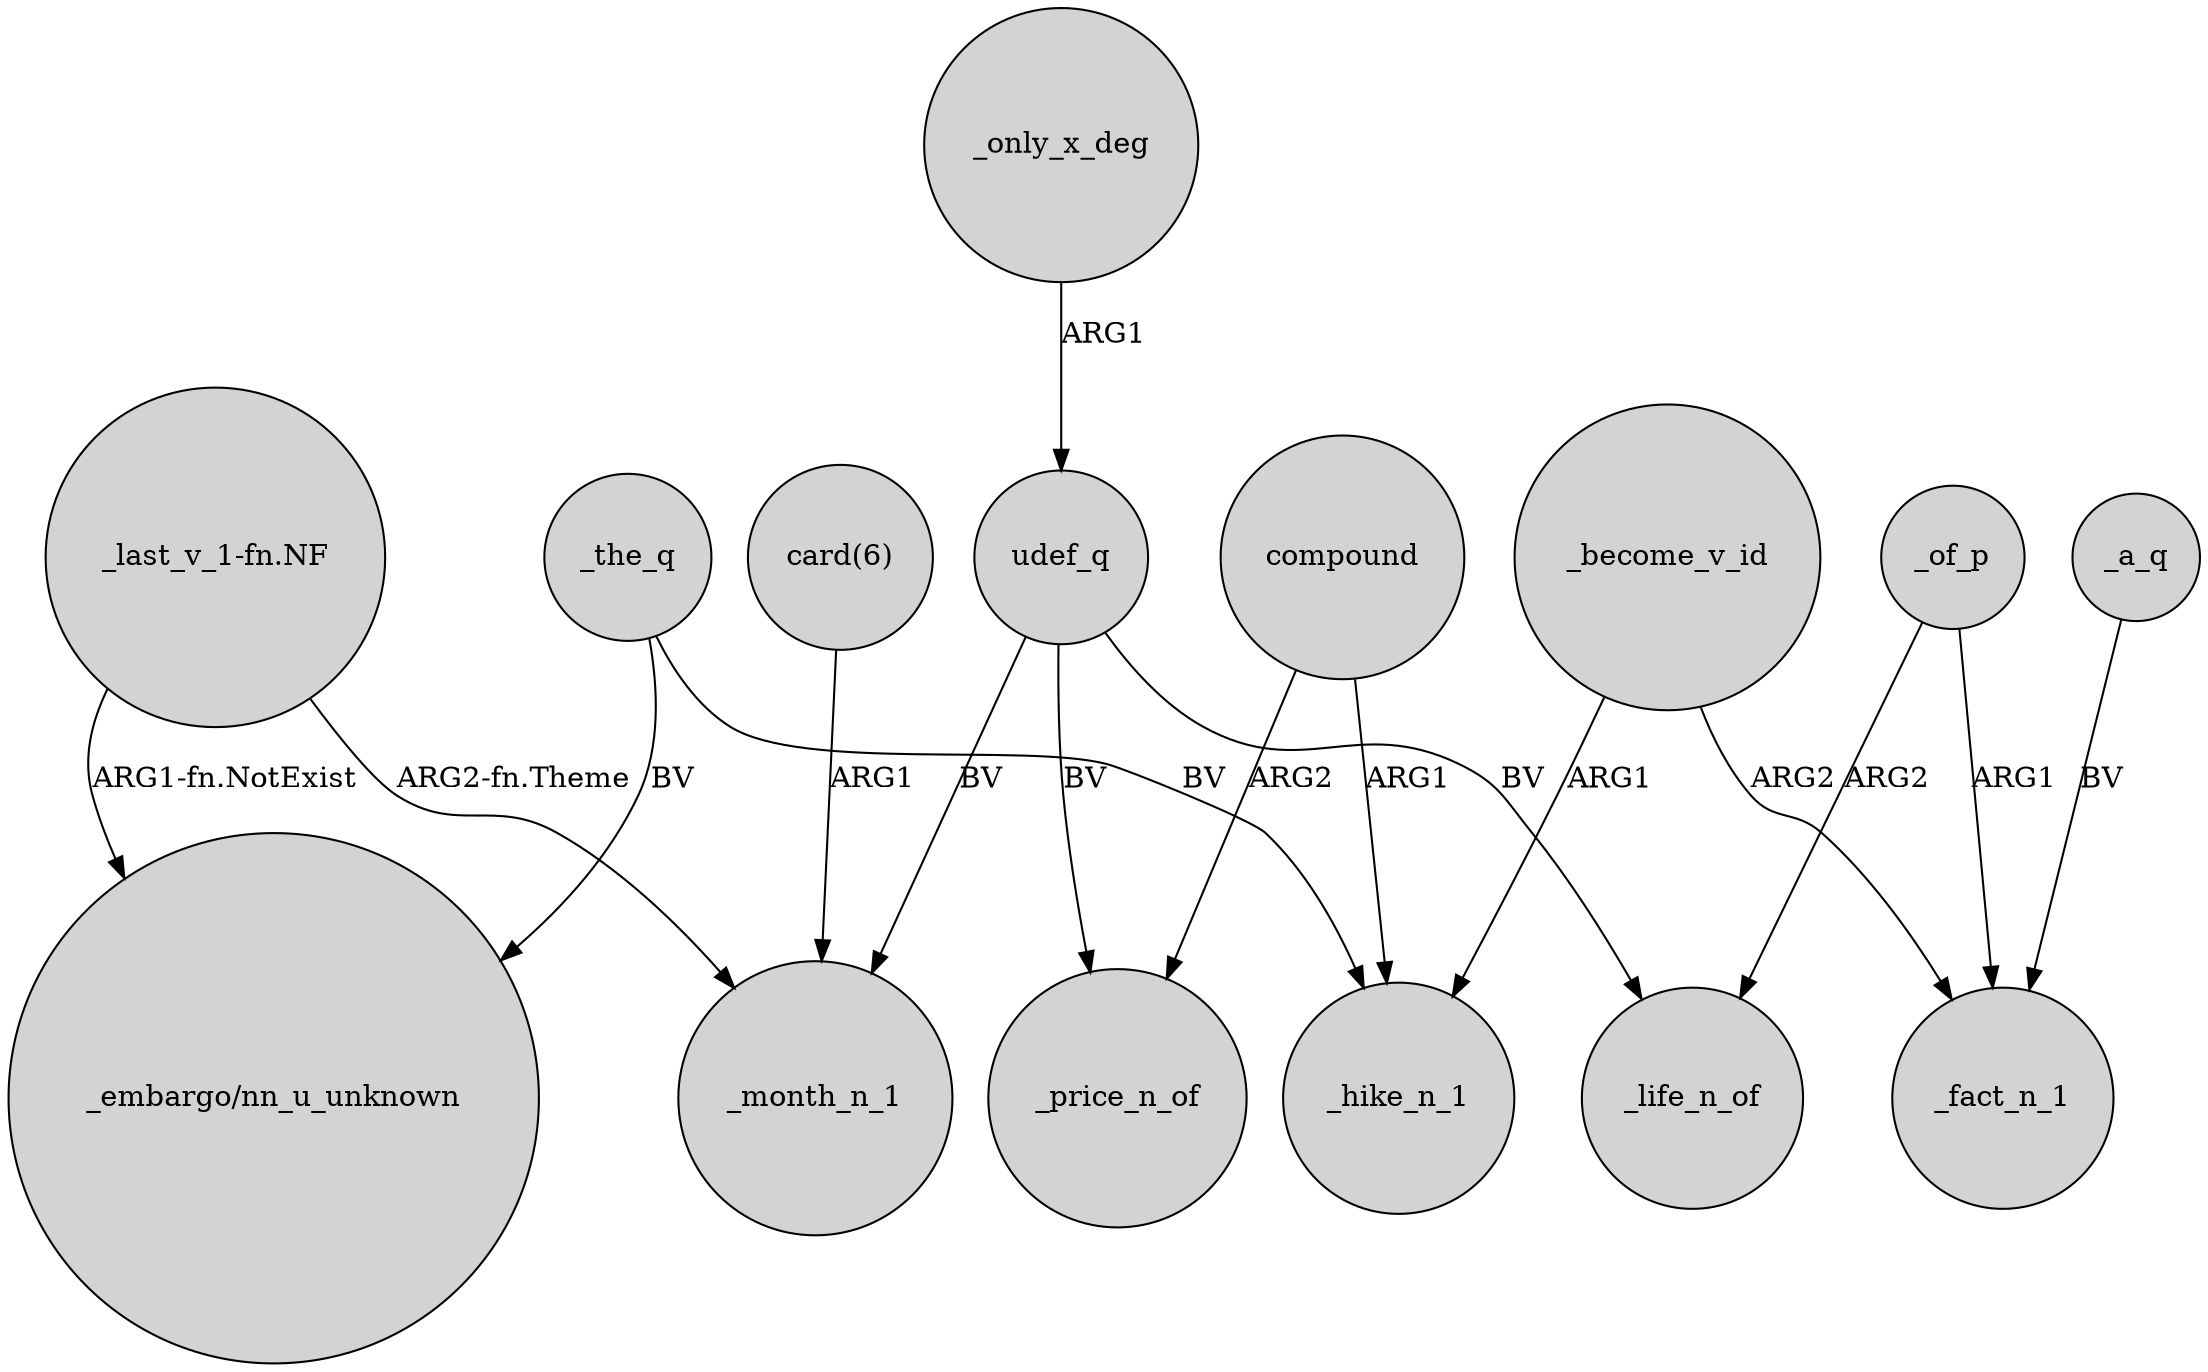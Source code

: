 digraph {
	node [shape=circle style=filled]
	_the_q -> "_embargo/nn_u_unknown" [label=BV]
	_only_x_deg -> udef_q [label=ARG1]
	_become_v_id -> _fact_n_1 [label=ARG2]
	_become_v_id -> _hike_n_1 [label=ARG1]
	compound -> _price_n_of [label=ARG2]
	"_last_v_1-fn.NF" -> _month_n_1 [label="ARG2-fn.Theme"]
	udef_q -> _price_n_of [label=BV]
	_a_q -> _fact_n_1 [label=BV]
	"card(6)" -> _month_n_1 [label=ARG1]
	compound -> _hike_n_1 [label=ARG1]
	_of_p -> _life_n_of [label=ARG2]
	udef_q -> _month_n_1 [label=BV]
	_of_p -> _fact_n_1 [label=ARG1]
	_the_q -> _hike_n_1 [label=BV]
	udef_q -> _life_n_of [label=BV]
	"_last_v_1-fn.NF" -> "_embargo/nn_u_unknown" [label="ARG1-fn.NotExist"]
}
